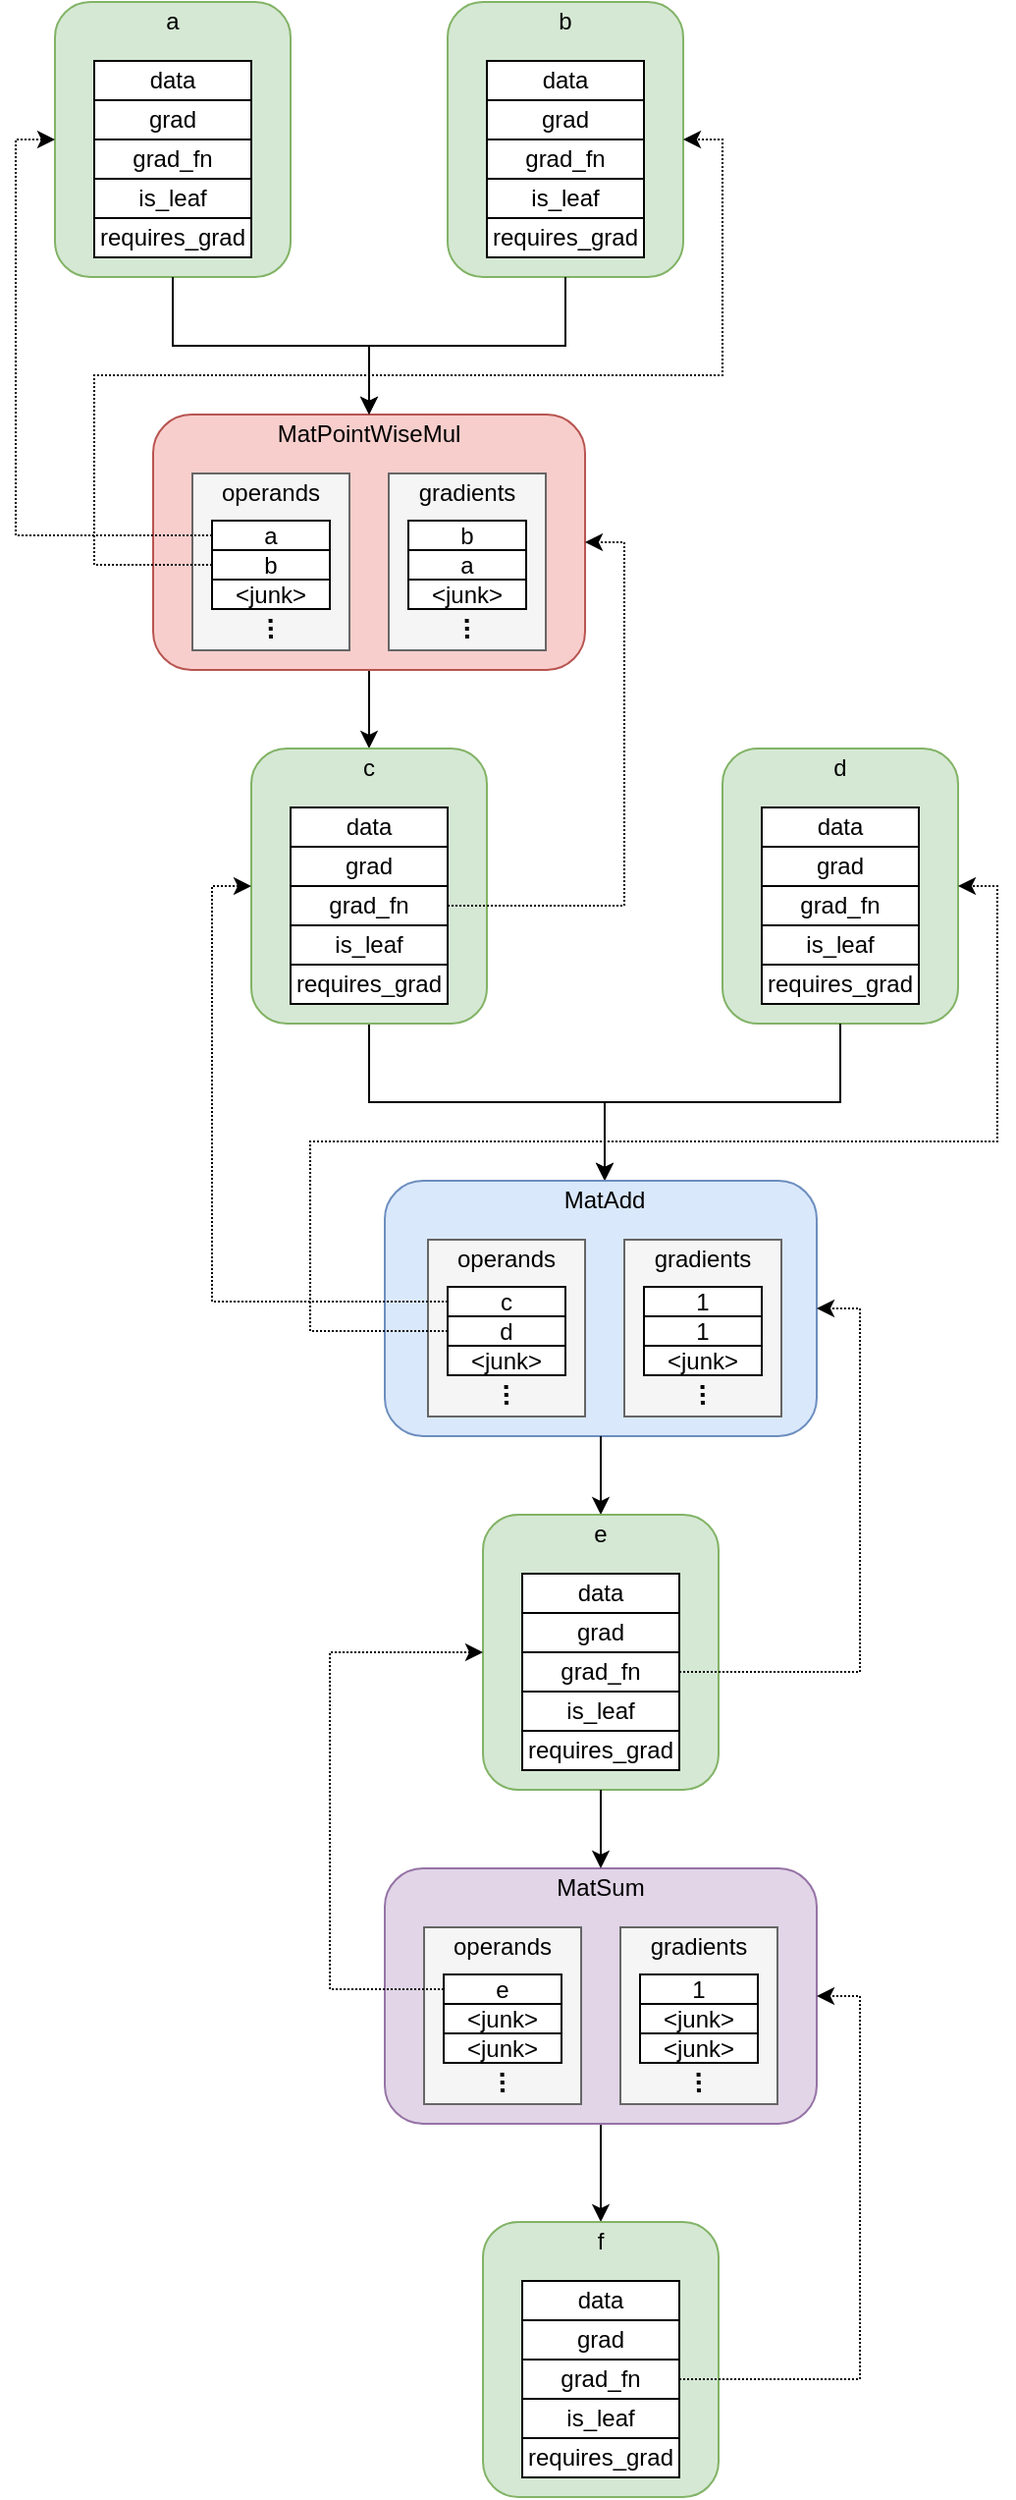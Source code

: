 <mxfile version="14.6.13" type="device"><diagram id="20ORDAhQsfKS9fvbtkJg" name="第 1 页"><mxGraphModel dx="552" dy="347" grid="1" gridSize="10" guides="1" tooltips="1" connect="1" arrows="1" fold="1" page="1" pageScale="1" pageWidth="1169" pageHeight="1654" math="0" shadow="0"><root><mxCell id="0"/><mxCell id="1" parent="0"/><mxCell id="REFaNoBeFO5OB57DHQIO-9" value="" style="group" vertex="1" connectable="0" parent="1"><mxGeometry x="200" y="160" width="120" height="140" as="geometry"/></mxCell><mxCell id="REFaNoBeFO5OB57DHQIO-7" value="" style="rounded=1;whiteSpace=wrap;html=1;fillColor=#d5e8d4;strokeColor=#82b366;" vertex="1" parent="REFaNoBeFO5OB57DHQIO-9"><mxGeometry width="120" height="140" as="geometry"/></mxCell><mxCell id="REFaNoBeFO5OB57DHQIO-1" value="data" style="rounded=0;whiteSpace=wrap;html=1;" vertex="1" parent="REFaNoBeFO5OB57DHQIO-9"><mxGeometry x="20" y="30" width="80" height="20" as="geometry"/></mxCell><mxCell id="REFaNoBeFO5OB57DHQIO-2" value="grad" style="rounded=0;whiteSpace=wrap;html=1;" vertex="1" parent="REFaNoBeFO5OB57DHQIO-9"><mxGeometry x="20" y="50" width="80" height="20" as="geometry"/></mxCell><mxCell id="REFaNoBeFO5OB57DHQIO-3" value="grad_fn" style="rounded=0;whiteSpace=wrap;html=1;" vertex="1" parent="REFaNoBeFO5OB57DHQIO-9"><mxGeometry x="20" y="70" width="80" height="20" as="geometry"/></mxCell><mxCell id="REFaNoBeFO5OB57DHQIO-4" value="is_leaf" style="rounded=0;whiteSpace=wrap;html=1;" vertex="1" parent="REFaNoBeFO5OB57DHQIO-9"><mxGeometry x="20" y="90" width="80" height="20" as="geometry"/></mxCell><mxCell id="REFaNoBeFO5OB57DHQIO-5" value="requires_grad" style="rounded=0;whiteSpace=wrap;html=1;" vertex="1" parent="REFaNoBeFO5OB57DHQIO-9"><mxGeometry x="20" y="110" width="80" height="20" as="geometry"/></mxCell><mxCell id="REFaNoBeFO5OB57DHQIO-8" value="a" style="text;html=1;strokeColor=none;fillColor=none;align=center;verticalAlign=middle;whiteSpace=wrap;rounded=0;" vertex="1" parent="REFaNoBeFO5OB57DHQIO-9"><mxGeometry x="40" width="40" height="20" as="geometry"/></mxCell><mxCell id="REFaNoBeFO5OB57DHQIO-10" value="" style="group" vertex="1" connectable="0" parent="1"><mxGeometry x="400" y="160" width="120" height="140" as="geometry"/></mxCell><mxCell id="REFaNoBeFO5OB57DHQIO-11" value="" style="rounded=1;whiteSpace=wrap;html=1;fillColor=#d5e8d4;strokeColor=#82b366;" vertex="1" parent="REFaNoBeFO5OB57DHQIO-10"><mxGeometry width="120.0" height="140" as="geometry"/></mxCell><mxCell id="REFaNoBeFO5OB57DHQIO-12" value="data" style="rounded=0;whiteSpace=wrap;html=1;" vertex="1" parent="REFaNoBeFO5OB57DHQIO-10"><mxGeometry x="20.0" y="30" width="80.0" height="20" as="geometry"/></mxCell><mxCell id="REFaNoBeFO5OB57DHQIO-13" value="grad" style="rounded=0;whiteSpace=wrap;html=1;" vertex="1" parent="REFaNoBeFO5OB57DHQIO-10"><mxGeometry x="20.0" y="50" width="80.0" height="20" as="geometry"/></mxCell><mxCell id="REFaNoBeFO5OB57DHQIO-14" value="grad_fn" style="rounded=0;whiteSpace=wrap;html=1;" vertex="1" parent="REFaNoBeFO5OB57DHQIO-10"><mxGeometry x="20.0" y="70" width="80.0" height="20" as="geometry"/></mxCell><mxCell id="REFaNoBeFO5OB57DHQIO-15" value="is_leaf" style="rounded=0;whiteSpace=wrap;html=1;" vertex="1" parent="REFaNoBeFO5OB57DHQIO-10"><mxGeometry x="20.0" y="90" width="80.0" height="20" as="geometry"/></mxCell><mxCell id="REFaNoBeFO5OB57DHQIO-16" value="requires_grad" style="rounded=0;whiteSpace=wrap;html=1;" vertex="1" parent="REFaNoBeFO5OB57DHQIO-10"><mxGeometry x="20.0" y="110" width="80.0" height="20" as="geometry"/></mxCell><mxCell id="REFaNoBeFO5OB57DHQIO-17" value="b" style="text;html=1;strokeColor=none;fillColor=none;align=center;verticalAlign=middle;whiteSpace=wrap;rounded=0;" vertex="1" parent="REFaNoBeFO5OB57DHQIO-10"><mxGeometry x="40.0" width="40.0" height="20" as="geometry"/></mxCell><mxCell id="REFaNoBeFO5OB57DHQIO-41" style="edgeStyle=orthogonalEdgeStyle;rounded=0;orthogonalLoop=1;jettySize=auto;html=1;exitX=0.5;exitY=1;exitDx=0;exitDy=0;entryX=0.5;entryY=0;entryDx=0;entryDy=0;" edge="1" parent="1" source="REFaNoBeFO5OB57DHQIO-18" target="REFaNoBeFO5OB57DHQIO-40"><mxGeometry relative="1" as="geometry"/></mxCell><mxCell id="REFaNoBeFO5OB57DHQIO-18" value="" style="rounded=1;whiteSpace=wrap;html=1;fillColor=#f8cecc;strokeColor=#b85450;" vertex="1" parent="1"><mxGeometry x="250" y="370" width="220" height="130" as="geometry"/></mxCell><mxCell id="REFaNoBeFO5OB57DHQIO-20" value="MatPointWiseMul" style="text;html=1;strokeColor=none;fillColor=none;align=center;verticalAlign=middle;whiteSpace=wrap;rounded=0;" vertex="1" parent="1"><mxGeometry x="340" y="370" width="40" height="20" as="geometry"/></mxCell><mxCell id="REFaNoBeFO5OB57DHQIO-31" style="edgeStyle=orthogonalEdgeStyle;rounded=0;orthogonalLoop=1;jettySize=auto;html=1;exitX=0.5;exitY=1;exitDx=0;exitDy=0;entryX=0.5;entryY=0;entryDx=0;entryDy=0;" edge="1" parent="1" source="REFaNoBeFO5OB57DHQIO-11" target="REFaNoBeFO5OB57DHQIO-18"><mxGeometry relative="1" as="geometry"/></mxCell><mxCell id="REFaNoBeFO5OB57DHQIO-32" style="edgeStyle=orthogonalEdgeStyle;rounded=0;orthogonalLoop=1;jettySize=auto;html=1;exitX=0.5;exitY=1;exitDx=0;exitDy=0;entryX=0.5;entryY=0;entryDx=0;entryDy=0;" edge="1" parent="1" source="REFaNoBeFO5OB57DHQIO-7" target="REFaNoBeFO5OB57DHQIO-20"><mxGeometry relative="1" as="geometry"/></mxCell><mxCell id="REFaNoBeFO5OB57DHQIO-77" style="edgeStyle=orthogonalEdgeStyle;rounded=0;orthogonalLoop=1;jettySize=auto;html=1;exitX=0.5;exitY=1;exitDx=0;exitDy=0;entryX=0.5;entryY=0;entryDx=0;entryDy=0;" edge="1" parent="1" source="REFaNoBeFO5OB57DHQIO-34" target="REFaNoBeFO5OB57DHQIO-61"><mxGeometry relative="1" as="geometry"/></mxCell><mxCell id="REFaNoBeFO5OB57DHQIO-34" value="" style="rounded=1;whiteSpace=wrap;html=1;fillColor=#d5e8d4;strokeColor=#82b366;" vertex="1" parent="1"><mxGeometry x="300" y="540" width="120" height="140" as="geometry"/></mxCell><mxCell id="REFaNoBeFO5OB57DHQIO-35" value="data" style="rounded=0;whiteSpace=wrap;html=1;" vertex="1" parent="1"><mxGeometry x="320" y="570" width="80" height="20" as="geometry"/></mxCell><mxCell id="REFaNoBeFO5OB57DHQIO-36" value="grad" style="rounded=0;whiteSpace=wrap;html=1;" vertex="1" parent="1"><mxGeometry x="320" y="590" width="80" height="20" as="geometry"/></mxCell><mxCell id="REFaNoBeFO5OB57DHQIO-50" style="edgeStyle=orthogonalEdgeStyle;rounded=0;orthogonalLoop=1;jettySize=auto;html=1;exitX=1;exitY=0.5;exitDx=0;exitDy=0;entryX=1;entryY=0.5;entryDx=0;entryDy=0;dashed=1;dashPattern=1 1;" edge="1" parent="1" source="REFaNoBeFO5OB57DHQIO-37" target="REFaNoBeFO5OB57DHQIO-18"><mxGeometry relative="1" as="geometry"><Array as="points"><mxPoint x="490" y="620"/><mxPoint x="490" y="435"/></Array></mxGeometry></mxCell><mxCell id="REFaNoBeFO5OB57DHQIO-37" value="grad_fn" style="rounded=0;whiteSpace=wrap;html=1;" vertex="1" parent="1"><mxGeometry x="320" y="610" width="80" height="20" as="geometry"/></mxCell><mxCell id="REFaNoBeFO5OB57DHQIO-38" value="is_leaf" style="rounded=0;whiteSpace=wrap;html=1;" vertex="1" parent="1"><mxGeometry x="320" y="630" width="80" height="20" as="geometry"/></mxCell><mxCell id="REFaNoBeFO5OB57DHQIO-39" value="requires_grad" style="rounded=0;whiteSpace=wrap;html=1;" vertex="1" parent="1"><mxGeometry x="320" y="650" width="80" height="20" as="geometry"/></mxCell><mxCell id="REFaNoBeFO5OB57DHQIO-40" value="c" style="text;html=1;strokeColor=none;fillColor=none;align=center;verticalAlign=middle;whiteSpace=wrap;rounded=0;" vertex="1" parent="1"><mxGeometry x="340" y="540" width="40" height="20" as="geometry"/></mxCell><mxCell id="REFaNoBeFO5OB57DHQIO-42" value="" style="group" vertex="1" connectable="0" parent="1"><mxGeometry x="270" y="400" width="80" height="90" as="geometry"/></mxCell><mxCell id="REFaNoBeFO5OB57DHQIO-19" value="" style="rounded=0;whiteSpace=wrap;html=1;fillColor=#f5f5f5;strokeColor=#666666;fontColor=#333333;" vertex="1" parent="REFaNoBeFO5OB57DHQIO-42"><mxGeometry width="80" height="90" as="geometry"/></mxCell><mxCell id="REFaNoBeFO5OB57DHQIO-21" value="a" style="rounded=0;whiteSpace=wrap;html=1;" vertex="1" parent="REFaNoBeFO5OB57DHQIO-42"><mxGeometry x="10" y="24" width="60" height="15" as="geometry"/></mxCell><mxCell id="REFaNoBeFO5OB57DHQIO-22" value="operands" style="text;html=1;strokeColor=none;fillColor=none;align=center;verticalAlign=middle;whiteSpace=wrap;rounded=0;" vertex="1" parent="REFaNoBeFO5OB57DHQIO-42"><mxGeometry x="20" width="40" height="20" as="geometry"/></mxCell><mxCell id="REFaNoBeFO5OB57DHQIO-23" value="b" style="rounded=0;whiteSpace=wrap;html=1;" vertex="1" parent="REFaNoBeFO5OB57DHQIO-42"><mxGeometry x="10" y="39" width="60" height="15" as="geometry"/></mxCell><mxCell id="REFaNoBeFO5OB57DHQIO-27" value="&amp;lt;junk&amp;gt;" style="rounded=0;whiteSpace=wrap;html=1;" vertex="1" parent="REFaNoBeFO5OB57DHQIO-42"><mxGeometry x="10" y="54" width="60" height="15" as="geometry"/></mxCell><mxCell id="REFaNoBeFO5OB57DHQIO-28" value="" style="endArrow=none;dashed=1;html=1;dashPattern=1 1;strokeWidth=2;" edge="1" parent="REFaNoBeFO5OB57DHQIO-42"><mxGeometry width="50" height="50" relative="1" as="geometry"><mxPoint x="40" y="84" as="sourcePoint"/><mxPoint x="39.76" y="73" as="targetPoint"/></mxGeometry></mxCell><mxCell id="REFaNoBeFO5OB57DHQIO-30" style="edgeStyle=orthogonalEdgeStyle;rounded=0;orthogonalLoop=1;jettySize=auto;html=1;exitX=0;exitY=0.5;exitDx=0;exitDy=0;dashed=1;dashPattern=1 1;entryX=1;entryY=0.5;entryDx=0;entryDy=0;" edge="1" parent="1" source="REFaNoBeFO5OB57DHQIO-23" target="REFaNoBeFO5OB57DHQIO-11"><mxGeometry relative="1" as="geometry"><mxPoint x="490" y="300" as="targetPoint"/><Array as="points"><mxPoint x="220" y="447"/><mxPoint x="220" y="350"/><mxPoint x="540" y="350"/><mxPoint x="540" y="230"/></Array></mxGeometry></mxCell><mxCell id="REFaNoBeFO5OB57DHQIO-29" style="edgeStyle=orthogonalEdgeStyle;rounded=0;orthogonalLoop=1;jettySize=auto;html=1;exitX=0;exitY=0.5;exitDx=0;exitDy=0;entryX=0;entryY=0.5;entryDx=0;entryDy=0;dashed=1;dashPattern=1 1;" edge="1" parent="1" source="REFaNoBeFO5OB57DHQIO-21" target="REFaNoBeFO5OB57DHQIO-7"><mxGeometry relative="1" as="geometry"/></mxCell><mxCell id="REFaNoBeFO5OB57DHQIO-43" value="" style="group" vertex="1" connectable="0" parent="1"><mxGeometry x="370" y="400" width="80" height="90" as="geometry"/></mxCell><mxCell id="REFaNoBeFO5OB57DHQIO-44" value="" style="rounded=0;whiteSpace=wrap;html=1;fillColor=#f5f5f5;strokeColor=#666666;fontColor=#333333;" vertex="1" parent="REFaNoBeFO5OB57DHQIO-43"><mxGeometry width="80" height="90" as="geometry"/></mxCell><mxCell id="REFaNoBeFO5OB57DHQIO-45" value="b" style="rounded=0;whiteSpace=wrap;html=1;" vertex="1" parent="REFaNoBeFO5OB57DHQIO-43"><mxGeometry x="10" y="24" width="60" height="15" as="geometry"/></mxCell><mxCell id="REFaNoBeFO5OB57DHQIO-46" value="gradients" style="text;html=1;strokeColor=none;fillColor=none;align=center;verticalAlign=middle;whiteSpace=wrap;rounded=0;" vertex="1" parent="REFaNoBeFO5OB57DHQIO-43"><mxGeometry x="20" width="40" height="20" as="geometry"/></mxCell><mxCell id="REFaNoBeFO5OB57DHQIO-47" value="a" style="rounded=0;whiteSpace=wrap;html=1;" vertex="1" parent="REFaNoBeFO5OB57DHQIO-43"><mxGeometry x="10" y="39" width="60" height="15" as="geometry"/></mxCell><mxCell id="REFaNoBeFO5OB57DHQIO-48" value="&amp;lt;junk&amp;gt;" style="rounded=0;whiteSpace=wrap;html=1;" vertex="1" parent="REFaNoBeFO5OB57DHQIO-43"><mxGeometry x="10" y="54" width="60" height="15" as="geometry"/></mxCell><mxCell id="REFaNoBeFO5OB57DHQIO-49" value="" style="endArrow=none;dashed=1;html=1;dashPattern=1 1;strokeWidth=2;" edge="1" parent="REFaNoBeFO5OB57DHQIO-43"><mxGeometry width="50" height="50" relative="1" as="geometry"><mxPoint x="40" y="84" as="sourcePoint"/><mxPoint x="39.76" y="73" as="targetPoint"/></mxGeometry></mxCell><mxCell id="REFaNoBeFO5OB57DHQIO-52" value="" style="group" vertex="1" connectable="0" parent="1"><mxGeometry x="540" y="540" width="120" height="140" as="geometry"/></mxCell><mxCell id="REFaNoBeFO5OB57DHQIO-53" value="" style="rounded=1;whiteSpace=wrap;html=1;fillColor=#d5e8d4;strokeColor=#82b366;" vertex="1" parent="REFaNoBeFO5OB57DHQIO-52"><mxGeometry width="120" height="140" as="geometry"/></mxCell><mxCell id="REFaNoBeFO5OB57DHQIO-54" value="data" style="rounded=0;whiteSpace=wrap;html=1;" vertex="1" parent="REFaNoBeFO5OB57DHQIO-52"><mxGeometry x="20" y="30" width="80" height="20" as="geometry"/></mxCell><mxCell id="REFaNoBeFO5OB57DHQIO-55" value="grad" style="rounded=0;whiteSpace=wrap;html=1;" vertex="1" parent="REFaNoBeFO5OB57DHQIO-52"><mxGeometry x="20" y="50" width="80" height="20" as="geometry"/></mxCell><mxCell id="REFaNoBeFO5OB57DHQIO-56" value="grad_fn" style="rounded=0;whiteSpace=wrap;html=1;" vertex="1" parent="REFaNoBeFO5OB57DHQIO-52"><mxGeometry x="20" y="70" width="80" height="20" as="geometry"/></mxCell><mxCell id="REFaNoBeFO5OB57DHQIO-57" value="is_leaf" style="rounded=0;whiteSpace=wrap;html=1;" vertex="1" parent="REFaNoBeFO5OB57DHQIO-52"><mxGeometry x="20" y="90" width="80" height="20" as="geometry"/></mxCell><mxCell id="REFaNoBeFO5OB57DHQIO-58" value="requires_grad" style="rounded=0;whiteSpace=wrap;html=1;" vertex="1" parent="REFaNoBeFO5OB57DHQIO-52"><mxGeometry x="20" y="110" width="80" height="20" as="geometry"/></mxCell><mxCell id="REFaNoBeFO5OB57DHQIO-59" value="d" style="text;html=1;strokeColor=none;fillColor=none;align=center;verticalAlign=middle;whiteSpace=wrap;rounded=0;" vertex="1" parent="REFaNoBeFO5OB57DHQIO-52"><mxGeometry x="40" width="40" height="20" as="geometry"/></mxCell><mxCell id="REFaNoBeFO5OB57DHQIO-76" style="edgeStyle=orthogonalEdgeStyle;rounded=0;orthogonalLoop=1;jettySize=auto;html=1;exitX=0.5;exitY=1;exitDx=0;exitDy=0;entryX=0.5;entryY=0;entryDx=0;entryDy=0;" edge="1" parent="1" source="REFaNoBeFO5OB57DHQIO-53" target="REFaNoBeFO5OB57DHQIO-61"><mxGeometry relative="1" as="geometry"/></mxCell><mxCell id="REFaNoBeFO5OB57DHQIO-78" value="" style="group" vertex="1" connectable="0" parent="1"><mxGeometry x="368.0" y="760" width="220" height="130" as="geometry"/></mxCell><mxCell id="REFaNoBeFO5OB57DHQIO-60" value="" style="rounded=1;whiteSpace=wrap;html=1;fillColor=#dae8fc;strokeColor=#6c8ebf;" vertex="1" parent="REFaNoBeFO5OB57DHQIO-78"><mxGeometry width="220" height="130" as="geometry"/></mxCell><mxCell id="REFaNoBeFO5OB57DHQIO-61" value="MatAdd" style="text;html=1;strokeColor=none;fillColor=none;align=center;verticalAlign=middle;whiteSpace=wrap;rounded=0;" vertex="1" parent="REFaNoBeFO5OB57DHQIO-78"><mxGeometry x="92" width="40" height="20" as="geometry"/></mxCell><mxCell id="REFaNoBeFO5OB57DHQIO-62" value="" style="group" vertex="1" connectable="0" parent="REFaNoBeFO5OB57DHQIO-78"><mxGeometry x="22" y="30" width="80" height="90" as="geometry"/></mxCell><mxCell id="REFaNoBeFO5OB57DHQIO-63" value="" style="rounded=0;whiteSpace=wrap;html=1;fillColor=#f5f5f5;strokeColor=#666666;fontColor=#333333;" vertex="1" parent="REFaNoBeFO5OB57DHQIO-62"><mxGeometry width="80" height="90" as="geometry"/></mxCell><mxCell id="REFaNoBeFO5OB57DHQIO-64" value="c" style="rounded=0;whiteSpace=wrap;html=1;" vertex="1" parent="REFaNoBeFO5OB57DHQIO-62"><mxGeometry x="10" y="24" width="60" height="15" as="geometry"/></mxCell><mxCell id="REFaNoBeFO5OB57DHQIO-65" value="operands" style="text;html=1;strokeColor=none;fillColor=none;align=center;verticalAlign=middle;whiteSpace=wrap;rounded=0;" vertex="1" parent="REFaNoBeFO5OB57DHQIO-62"><mxGeometry x="20" width="40" height="20" as="geometry"/></mxCell><mxCell id="REFaNoBeFO5OB57DHQIO-66" value="d" style="rounded=0;whiteSpace=wrap;html=1;" vertex="1" parent="REFaNoBeFO5OB57DHQIO-62"><mxGeometry x="10" y="39" width="60" height="15" as="geometry"/></mxCell><mxCell id="REFaNoBeFO5OB57DHQIO-67" value="&amp;lt;junk&amp;gt;" style="rounded=0;whiteSpace=wrap;html=1;" vertex="1" parent="REFaNoBeFO5OB57DHQIO-62"><mxGeometry x="10" y="54" width="60" height="15" as="geometry"/></mxCell><mxCell id="REFaNoBeFO5OB57DHQIO-68" value="" style="endArrow=none;dashed=1;html=1;dashPattern=1 1;strokeWidth=2;" edge="1" parent="REFaNoBeFO5OB57DHQIO-62"><mxGeometry width="50" height="50" relative="1" as="geometry"><mxPoint x="40" y="84" as="sourcePoint"/><mxPoint x="39.76" y="73" as="targetPoint"/></mxGeometry></mxCell><mxCell id="REFaNoBeFO5OB57DHQIO-69" value="" style="group" vertex="1" connectable="0" parent="REFaNoBeFO5OB57DHQIO-78"><mxGeometry x="122" y="30" width="80" height="90" as="geometry"/></mxCell><mxCell id="REFaNoBeFO5OB57DHQIO-70" value="" style="rounded=0;whiteSpace=wrap;html=1;fillColor=#f5f5f5;strokeColor=#666666;fontColor=#333333;" vertex="1" parent="REFaNoBeFO5OB57DHQIO-69"><mxGeometry width="80" height="90" as="geometry"/></mxCell><mxCell id="REFaNoBeFO5OB57DHQIO-71" value="1" style="rounded=0;whiteSpace=wrap;html=1;" vertex="1" parent="REFaNoBeFO5OB57DHQIO-69"><mxGeometry x="10" y="24" width="60" height="15" as="geometry"/></mxCell><mxCell id="REFaNoBeFO5OB57DHQIO-72" value="gradients" style="text;html=1;strokeColor=none;fillColor=none;align=center;verticalAlign=middle;whiteSpace=wrap;rounded=0;" vertex="1" parent="REFaNoBeFO5OB57DHQIO-69"><mxGeometry x="20" width="40" height="20" as="geometry"/></mxCell><mxCell id="REFaNoBeFO5OB57DHQIO-73" value="1" style="rounded=0;whiteSpace=wrap;html=1;" vertex="1" parent="REFaNoBeFO5OB57DHQIO-69"><mxGeometry x="10" y="39" width="60" height="15" as="geometry"/></mxCell><mxCell id="REFaNoBeFO5OB57DHQIO-74" value="&amp;lt;junk&amp;gt;" style="rounded=0;whiteSpace=wrap;html=1;" vertex="1" parent="REFaNoBeFO5OB57DHQIO-69"><mxGeometry x="10" y="54" width="60" height="15" as="geometry"/></mxCell><mxCell id="REFaNoBeFO5OB57DHQIO-75" value="" style="endArrow=none;dashed=1;html=1;dashPattern=1 1;strokeWidth=2;" edge="1" parent="REFaNoBeFO5OB57DHQIO-69"><mxGeometry width="50" height="50" relative="1" as="geometry"><mxPoint x="40" y="84" as="sourcePoint"/><mxPoint x="39.76" y="73" as="targetPoint"/></mxGeometry></mxCell><mxCell id="REFaNoBeFO5OB57DHQIO-79" style="edgeStyle=orthogonalEdgeStyle;rounded=0;orthogonalLoop=1;jettySize=auto;html=1;exitX=0;exitY=0.5;exitDx=0;exitDy=0;entryX=0;entryY=0.5;entryDx=0;entryDy=0;dashed=1;dashPattern=1 1;" edge="1" parent="1" source="REFaNoBeFO5OB57DHQIO-64" target="REFaNoBeFO5OB57DHQIO-34"><mxGeometry relative="1" as="geometry"/></mxCell><mxCell id="REFaNoBeFO5OB57DHQIO-81" style="edgeStyle=orthogonalEdgeStyle;rounded=0;orthogonalLoop=1;jettySize=auto;html=1;exitX=0;exitY=0.5;exitDx=0;exitDy=0;entryX=1;entryY=0.5;entryDx=0;entryDy=0;dashed=1;dashPattern=1 1;" edge="1" parent="1" source="REFaNoBeFO5OB57DHQIO-66" target="REFaNoBeFO5OB57DHQIO-53"><mxGeometry relative="1" as="geometry"><Array as="points"><mxPoint x="330" y="837"/><mxPoint x="330" y="740"/><mxPoint x="680" y="740"/><mxPoint x="680" y="610"/></Array></mxGeometry></mxCell><mxCell id="REFaNoBeFO5OB57DHQIO-82" style="edgeStyle=orthogonalEdgeStyle;rounded=0;orthogonalLoop=1;jettySize=auto;html=1;exitX=0.5;exitY=1;exitDx=0;exitDy=0;entryX=0.5;entryY=0;entryDx=0;entryDy=0;" edge="1" parent="1" source="REFaNoBeFO5OB57DHQIO-60" target="REFaNoBeFO5OB57DHQIO-90"><mxGeometry relative="1" as="geometry"><mxPoint x="478.333" y="940" as="targetPoint"/></mxGeometry></mxCell><mxCell id="REFaNoBeFO5OB57DHQIO-83" value="" style="group" vertex="1" connectable="0" parent="1"><mxGeometry x="418" y="930" width="120" height="140" as="geometry"/></mxCell><mxCell id="REFaNoBeFO5OB57DHQIO-84" value="" style="rounded=1;whiteSpace=wrap;html=1;fillColor=#d5e8d4;strokeColor=#82b366;" vertex="1" parent="REFaNoBeFO5OB57DHQIO-83"><mxGeometry width="120" height="140" as="geometry"/></mxCell><mxCell id="REFaNoBeFO5OB57DHQIO-85" value="data" style="rounded=0;whiteSpace=wrap;html=1;" vertex="1" parent="REFaNoBeFO5OB57DHQIO-83"><mxGeometry x="20" y="30" width="80" height="20" as="geometry"/></mxCell><mxCell id="REFaNoBeFO5OB57DHQIO-86" value="grad" style="rounded=0;whiteSpace=wrap;html=1;" vertex="1" parent="REFaNoBeFO5OB57DHQIO-83"><mxGeometry x="20" y="50" width="80" height="20" as="geometry"/></mxCell><mxCell id="REFaNoBeFO5OB57DHQIO-87" value="grad_fn" style="rounded=0;whiteSpace=wrap;html=1;" vertex="1" parent="REFaNoBeFO5OB57DHQIO-83"><mxGeometry x="20" y="70" width="80" height="20" as="geometry"/></mxCell><mxCell id="REFaNoBeFO5OB57DHQIO-88" value="is_leaf" style="rounded=0;whiteSpace=wrap;html=1;" vertex="1" parent="REFaNoBeFO5OB57DHQIO-83"><mxGeometry x="20" y="90" width="80" height="20" as="geometry"/></mxCell><mxCell id="REFaNoBeFO5OB57DHQIO-89" value="requires_grad" style="rounded=0;whiteSpace=wrap;html=1;" vertex="1" parent="REFaNoBeFO5OB57DHQIO-83"><mxGeometry x="20" y="110" width="80" height="20" as="geometry"/></mxCell><mxCell id="REFaNoBeFO5OB57DHQIO-90" value="e" style="text;html=1;strokeColor=none;fillColor=none;align=center;verticalAlign=middle;whiteSpace=wrap;rounded=0;" vertex="1" parent="REFaNoBeFO5OB57DHQIO-83"><mxGeometry x="40" width="40" height="20" as="geometry"/></mxCell><mxCell id="REFaNoBeFO5OB57DHQIO-92" style="edgeStyle=orthogonalEdgeStyle;rounded=0;orthogonalLoop=1;jettySize=auto;html=1;exitX=1;exitY=0.5;exitDx=0;exitDy=0;entryX=1;entryY=0.5;entryDx=0;entryDy=0;dashed=1;dashPattern=1 1;" edge="1" parent="1" source="REFaNoBeFO5OB57DHQIO-87" target="REFaNoBeFO5OB57DHQIO-60"><mxGeometry relative="1" as="geometry"><Array as="points"><mxPoint x="610" y="1010"/><mxPoint x="610" y="825"/></Array></mxGeometry></mxCell><mxCell id="REFaNoBeFO5OB57DHQIO-118" style="edgeStyle=orthogonalEdgeStyle;rounded=0;orthogonalLoop=1;jettySize=auto;html=1;exitX=0.5;exitY=1;exitDx=0;exitDy=0;entryX=0.5;entryY=0;entryDx=0;entryDy=0;" edge="1" parent="1" source="REFaNoBeFO5OB57DHQIO-93" target="REFaNoBeFO5OB57DHQIO-117"><mxGeometry relative="1" as="geometry"/></mxCell><mxCell id="REFaNoBeFO5OB57DHQIO-93" value="" style="rounded=1;whiteSpace=wrap;html=1;fillColor=#e1d5e7;strokeColor=#9673a6;" vertex="1" parent="1"><mxGeometry x="368.0" y="1110" width="220" height="130" as="geometry"/></mxCell><mxCell id="REFaNoBeFO5OB57DHQIO-94" value="MatSum" style="text;html=1;strokeColor=none;fillColor=none;align=center;verticalAlign=middle;whiteSpace=wrap;rounded=0;" vertex="1" parent="1"><mxGeometry x="458.0" y="1110" width="40" height="20" as="geometry"/></mxCell><mxCell id="REFaNoBeFO5OB57DHQIO-95" value="" style="group" vertex="1" connectable="0" parent="1"><mxGeometry x="388.0" y="1140" width="80" height="90" as="geometry"/></mxCell><mxCell id="REFaNoBeFO5OB57DHQIO-96" value="" style="rounded=0;whiteSpace=wrap;html=1;fillColor=#f5f5f5;strokeColor=#666666;fontColor=#333333;" vertex="1" parent="REFaNoBeFO5OB57DHQIO-95"><mxGeometry width="80" height="90" as="geometry"/></mxCell><mxCell id="REFaNoBeFO5OB57DHQIO-97" value="e" style="rounded=0;whiteSpace=wrap;html=1;" vertex="1" parent="REFaNoBeFO5OB57DHQIO-95"><mxGeometry x="10" y="24" width="60" height="15" as="geometry"/></mxCell><mxCell id="REFaNoBeFO5OB57DHQIO-98" value="operands" style="text;html=1;strokeColor=none;fillColor=none;align=center;verticalAlign=middle;whiteSpace=wrap;rounded=0;" vertex="1" parent="REFaNoBeFO5OB57DHQIO-95"><mxGeometry x="20" width="40" height="20" as="geometry"/></mxCell><mxCell id="REFaNoBeFO5OB57DHQIO-99" value="&amp;lt;junk&amp;gt;" style="rounded=0;whiteSpace=wrap;html=1;" vertex="1" parent="REFaNoBeFO5OB57DHQIO-95"><mxGeometry x="10" y="39" width="60" height="15" as="geometry"/></mxCell><mxCell id="REFaNoBeFO5OB57DHQIO-100" value="&amp;lt;junk&amp;gt;" style="rounded=0;whiteSpace=wrap;html=1;" vertex="1" parent="REFaNoBeFO5OB57DHQIO-95"><mxGeometry x="10" y="54" width="60" height="15" as="geometry"/></mxCell><mxCell id="REFaNoBeFO5OB57DHQIO-101" value="" style="endArrow=none;dashed=1;html=1;dashPattern=1 1;strokeWidth=2;" edge="1" parent="REFaNoBeFO5OB57DHQIO-95"><mxGeometry width="50" height="50" relative="1" as="geometry"><mxPoint x="40" y="84" as="sourcePoint"/><mxPoint x="39.76" y="73" as="targetPoint"/></mxGeometry></mxCell><mxCell id="REFaNoBeFO5OB57DHQIO-102" value="" style="group" vertex="1" connectable="0" parent="1"><mxGeometry x="488.0" y="1140" width="80" height="90" as="geometry"/></mxCell><mxCell id="REFaNoBeFO5OB57DHQIO-103" value="" style="rounded=0;whiteSpace=wrap;html=1;fillColor=#f5f5f5;strokeColor=#666666;fontColor=#333333;" vertex="1" parent="REFaNoBeFO5OB57DHQIO-102"><mxGeometry width="80" height="90" as="geometry"/></mxCell><mxCell id="REFaNoBeFO5OB57DHQIO-104" value="1" style="rounded=0;whiteSpace=wrap;html=1;" vertex="1" parent="REFaNoBeFO5OB57DHQIO-102"><mxGeometry x="10" y="24" width="60" height="15" as="geometry"/></mxCell><mxCell id="REFaNoBeFO5OB57DHQIO-105" value="gradients" style="text;html=1;strokeColor=none;fillColor=none;align=center;verticalAlign=middle;whiteSpace=wrap;rounded=0;" vertex="1" parent="REFaNoBeFO5OB57DHQIO-102"><mxGeometry x="20" width="40" height="20" as="geometry"/></mxCell><mxCell id="REFaNoBeFO5OB57DHQIO-106" value="&amp;lt;junk&amp;gt;" style="rounded=0;whiteSpace=wrap;html=1;" vertex="1" parent="REFaNoBeFO5OB57DHQIO-102"><mxGeometry x="10" y="39" width="60" height="15" as="geometry"/></mxCell><mxCell id="REFaNoBeFO5OB57DHQIO-107" value="&amp;lt;junk&amp;gt;" style="rounded=0;whiteSpace=wrap;html=1;" vertex="1" parent="REFaNoBeFO5OB57DHQIO-102"><mxGeometry x="10" y="54" width="60" height="15" as="geometry"/></mxCell><mxCell id="REFaNoBeFO5OB57DHQIO-108" value="" style="endArrow=none;dashed=1;html=1;dashPattern=1 1;strokeWidth=2;" edge="1" parent="REFaNoBeFO5OB57DHQIO-102"><mxGeometry width="50" height="50" relative="1" as="geometry"><mxPoint x="40" y="84" as="sourcePoint"/><mxPoint x="39.76" y="73" as="targetPoint"/></mxGeometry></mxCell><mxCell id="REFaNoBeFO5OB57DHQIO-109" style="edgeStyle=orthogonalEdgeStyle;rounded=0;orthogonalLoop=1;jettySize=auto;html=1;exitX=0.5;exitY=1;exitDx=0;exitDy=0;entryX=0.5;entryY=0;entryDx=0;entryDy=0;" edge="1" parent="1" source="REFaNoBeFO5OB57DHQIO-84" target="REFaNoBeFO5OB57DHQIO-94"><mxGeometry relative="1" as="geometry"/></mxCell><mxCell id="REFaNoBeFO5OB57DHQIO-110" value="" style="group" vertex="1" connectable="0" parent="1"><mxGeometry x="418" y="1290" width="120" height="140" as="geometry"/></mxCell><mxCell id="REFaNoBeFO5OB57DHQIO-111" value="" style="rounded=1;whiteSpace=wrap;html=1;fillColor=#d5e8d4;strokeColor=#82b366;" vertex="1" parent="REFaNoBeFO5OB57DHQIO-110"><mxGeometry width="120" height="140" as="geometry"/></mxCell><mxCell id="REFaNoBeFO5OB57DHQIO-112" value="data" style="rounded=0;whiteSpace=wrap;html=1;" vertex="1" parent="REFaNoBeFO5OB57DHQIO-110"><mxGeometry x="20" y="30" width="80" height="20" as="geometry"/></mxCell><mxCell id="REFaNoBeFO5OB57DHQIO-113" value="grad" style="rounded=0;whiteSpace=wrap;html=1;" vertex="1" parent="REFaNoBeFO5OB57DHQIO-110"><mxGeometry x="20" y="50" width="80" height="20" as="geometry"/></mxCell><mxCell id="REFaNoBeFO5OB57DHQIO-114" value="grad_fn" style="rounded=0;whiteSpace=wrap;html=1;" vertex="1" parent="REFaNoBeFO5OB57DHQIO-110"><mxGeometry x="20" y="70" width="80" height="20" as="geometry"/></mxCell><mxCell id="REFaNoBeFO5OB57DHQIO-115" value="is_leaf" style="rounded=0;whiteSpace=wrap;html=1;" vertex="1" parent="REFaNoBeFO5OB57DHQIO-110"><mxGeometry x="20" y="90" width="80" height="20" as="geometry"/></mxCell><mxCell id="REFaNoBeFO5OB57DHQIO-116" value="requires_grad" style="rounded=0;whiteSpace=wrap;html=1;" vertex="1" parent="REFaNoBeFO5OB57DHQIO-110"><mxGeometry x="20" y="110" width="80" height="20" as="geometry"/></mxCell><mxCell id="REFaNoBeFO5OB57DHQIO-117" value="f" style="text;html=1;strokeColor=none;fillColor=none;align=center;verticalAlign=middle;whiteSpace=wrap;rounded=0;" vertex="1" parent="REFaNoBeFO5OB57DHQIO-110"><mxGeometry x="40" width="40" height="20" as="geometry"/></mxCell><mxCell id="REFaNoBeFO5OB57DHQIO-119" style="edgeStyle=orthogonalEdgeStyle;rounded=0;orthogonalLoop=1;jettySize=auto;html=1;exitX=1;exitY=0.5;exitDx=0;exitDy=0;entryX=1;entryY=0.5;entryDx=0;entryDy=0;dashed=1;dashPattern=1 1;" edge="1" parent="1" source="REFaNoBeFO5OB57DHQIO-114" target="REFaNoBeFO5OB57DHQIO-93"><mxGeometry relative="1" as="geometry"><Array as="points"><mxPoint x="610" y="1370"/><mxPoint x="610" y="1175"/></Array></mxGeometry></mxCell><mxCell id="REFaNoBeFO5OB57DHQIO-120" style="edgeStyle=orthogonalEdgeStyle;rounded=0;orthogonalLoop=1;jettySize=auto;html=1;exitX=0;exitY=0.5;exitDx=0;exitDy=0;entryX=0;entryY=0.5;entryDx=0;entryDy=0;dashed=1;dashPattern=1 1;" edge="1" parent="1" source="REFaNoBeFO5OB57DHQIO-97" target="REFaNoBeFO5OB57DHQIO-84"><mxGeometry relative="1" as="geometry"><Array as="points"><mxPoint x="340" y="1172"/><mxPoint x="340" y="1000"/></Array></mxGeometry></mxCell></root></mxGraphModel></diagram></mxfile>